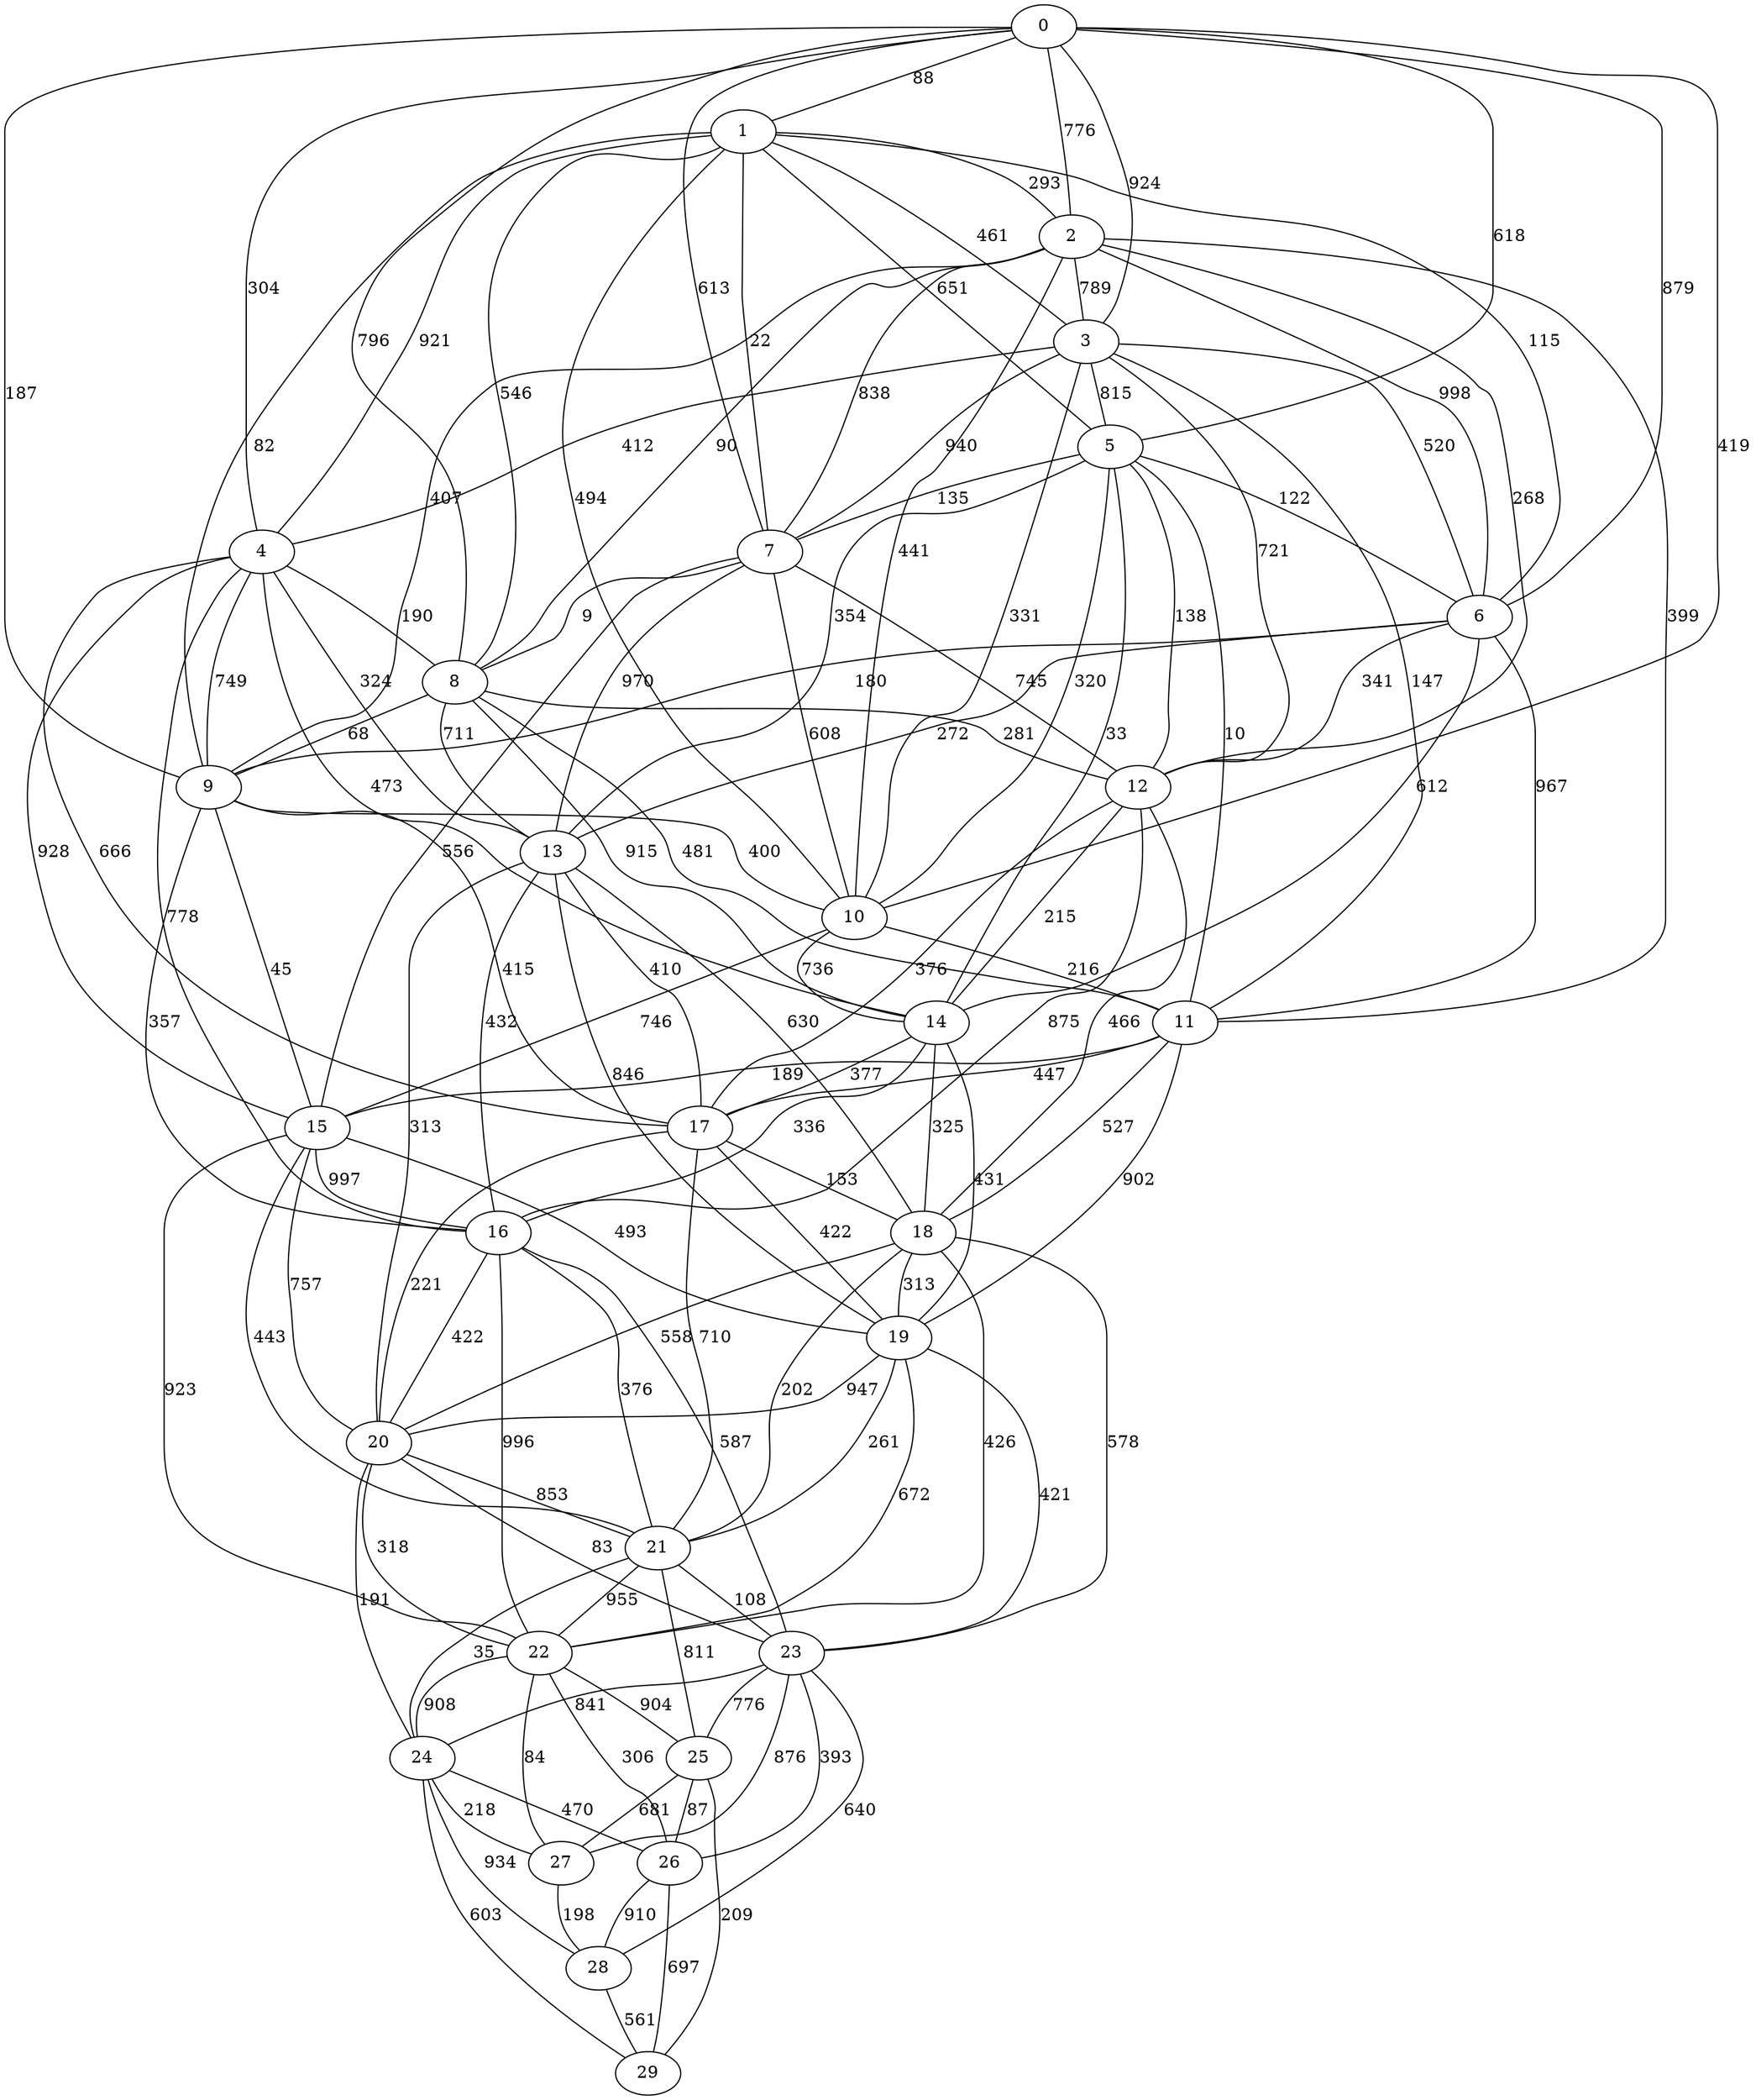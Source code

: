 strict graph G {
0;
1;
2;
3;
4;
5;
6;
7;
8;
9;
10;
11;
12;
13;
14;
15;
16;
17;
18;
19;
20;
21;
22;
23;
24;
25;
26;
27;
28;
29;
21 -- 22  [label=955];
24 -- 29  [label=603];
18 -- 19  [label=313];
2 -- 6  [label=998];
6 -- 12  [label=341];
18 -- 21  [label=202];
2 -- 7  [label=838];
0 -- 2  [label=776];
5 -- 12  [label=138];
18 -- 20  [label=558];
5 -- 13  [label=354];
5 -- 10  [label=320];
9 -- 15  [label=45];
14 -- 16  [label=336];
19 -- 20  [label=947];
22 -- 27  [label=84];
4 -- 9  [label=749];
3 -- 11  [label=147];
23 -- 27  [label=876];
8 -- 13  [label=711];
24 -- 26  [label=979];
20 -- 23  [label=83];
3 -- 6  [label=520];
2 -- 9  [label=407];
19 -- 21  [label=261];
23 -- 28  [label=640];
4 -- 17  [label=666];
13 -- 19  [label=846];
19 -- 22  [label=672];
2 -- 11  [label=399];
21 -- 24  [label=35];
6 -- 14  [label=612];
3 -- 12  [label=721];
15 -- 19  [label=493];
0 -- 1  [label=88];
4 -- 14  [label=473];
7 -- 15  [label=556];
4 -- 8  [label=190];
28 -- 29  [label=544];
20 -- 24  [label=191];
7 -- 12  [label=745];
4 -- 16  [label=778];
1 -- 8  [label=546];
3 -- 10  [label=331];
2 -- 12  [label=268];
25 -- 26  [label=87];
0 -- 4  [label=304];
1 -- 4  [label=921];
17 -- 19  [label=422];
24 -- 26  [label=470];
0 -- 8  [label=796];
23 -- 26  [label=393];
17 -- 18  [label=153];
12 -- 17  [label=376];
22 -- 25  [label=904];
22 -- 26  [label=306];
20 -- 21  [label=853];
11 -- 19  [label=902];
12 -- 14  [label=215];
17 -- 20  [label=221];
16 -- 23  [label=587];
10 -- 15  [label=746];
3 -- 7  [label=940];
29 -- 26  [label=697];
21 -- 23  [label=108];
1 -- 3  [label=461];
14 -- 19  [label=431];
13 -- 20  [label=313];
8 -- 9  [label=68];
3 -- 4  [label=412];
10 -- 11  [label=216];
9 -- 16  [label=357];
13 -- 18  [label=630];
16 -- 21  [label=376];
1 -- 9  [label=82];
11 -- 17  [label=447];
15 -- 22  [label=923];
7 -- 10  [label=608];
5 -- 6  [label=122];
10 -- 14  [label=736];
8 -- 14  [label=915];
12 -- 18  [label=466];
0 -- 9  [label=187];
24 -- 27  [label=218];
26 -- 28  [label=910];
2 -- 8  [label=90];
7 -- 8  [label=9];
4 -- 13  [label=324];
5 -- 11  [label=10];
23 -- 24  [label=841];
4 -- 15  [label=928];
7 -- 13  [label=970];
1 -- 7  [label=22];
8 -- 11  [label=481];
11 -- 15  [label=189];
8 -- 12  [label=281];
2 -- 3  [label=789];
27 -- 28  [label=198];
0 -- 10  [label=419];
0 -- 3  [label=924];
6 -- 11  [label=967];
11 -- 18  [label=527];
1 -- 2  [label=293];
13 -- 16  [label=432];
17 -- 21  [label=710];
1 -- 6  [label=115];
16 -- 22  [label=996];
25 -- 27  [label=596];
2 -- 10  [label=441];
0 -- 7  [label=613];
16 -- 20  [label=422];
6 -- 9  [label=180];
20 -- 22  [label=318];
13 -- 17  [label=410];
14 -- 17  [label=377];
15 -- 21  [label=443];
9 -- 17  [label=415];
3 -- 5  [label=815];
19 -- 23  [label=421];
18 -- 22  [label=426];
23 -- 25  [label=776];
5 -- 7  [label=135];
9 -- 10  [label=400];
22 -- 24  [label=908];
28 -- 29  [label=561];
18 -- 23  [label=578];
0 -- 6  [label=879];
1 -- 10  [label=494];
15 -- 16  [label=997];
6 -- 13  [label=272];
14 -- 18  [label=325];
1 -- 5  [label=651];
5 -- 14  [label=33];
15 -- 20  [label=757];
24 -- 28  [label=934];
21 -- 25  [label=811];
25 -- 27  [label=681];
12 -- 16  [label=875];
0 -- 5  [label=618];
25 -- 29  [label=209];
}
